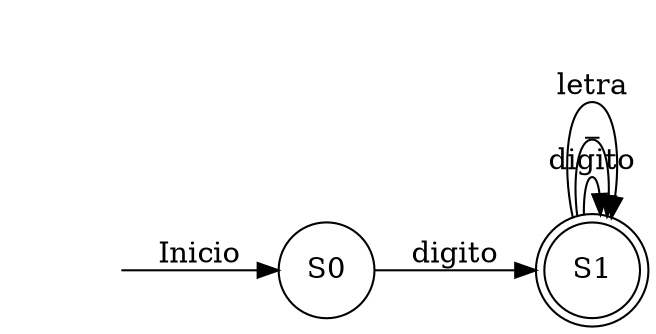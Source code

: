 digraph afd {
rankdir=LR;
"S0"[shape=circle,label="S0"]
"S1"[shape=circle,label="S1"]
"S1"[shape=doublecircle,label="S1"]
"S0"->"S1"[label="digito"]
"S1"->"S1"[label="digito"]
"S1"->"S1"[label="_"]
"S1"->"S1"[label="letra"]
vacio[shape=none, style=invisible]
vacio -> S0[label="Inicio"]
}
